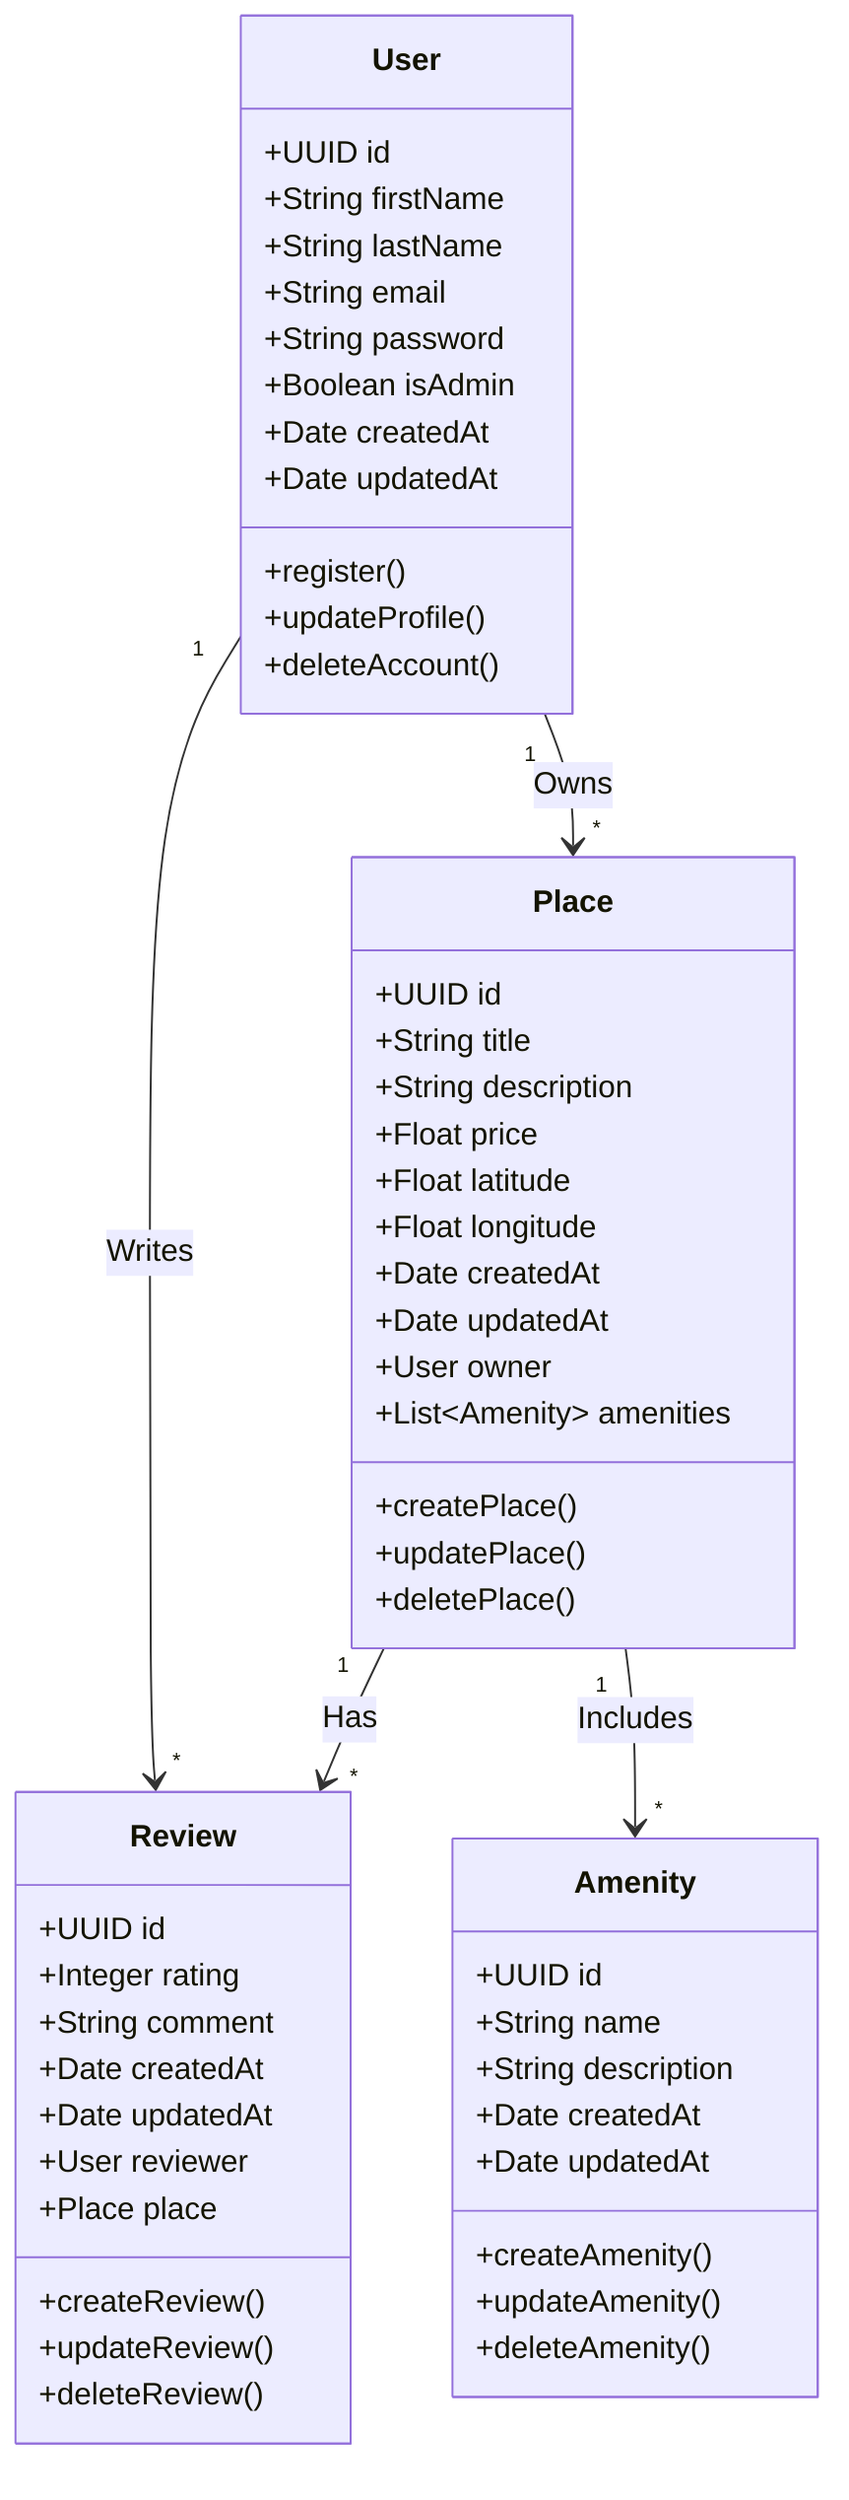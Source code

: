 classDiagram
    class User {
        +UUID id
        +String firstName
        +String lastName
        +String email
        +String password
        +Boolean isAdmin
        +Date createdAt
        +Date updatedAt
        +register()
        +updateProfile()
        +deleteAccount()
    }

    class Place {
        +UUID id
        +String title
        +String description
        +Float price
        +Float latitude
        +Float longitude
        +Date createdAt
        +Date updatedAt
        +User owner
        +List~Amenity~ amenities
        +createPlace()
        +updatePlace()
        +deletePlace()
    }

    class Review {
        +UUID id
        +Integer rating
        +String comment
        +Date createdAt
        +Date updatedAt
        +User reviewer
        +Place place
        +createReview()
        +updateReview()
        +deleteReview()
    }

    class Amenity {
        +UUID id
        +String name
        +String description
        +Date createdAt
        +Date updatedAt
        +createAmenity()
        +updateAmenity()
        +deleteAmenity()
    }

    User "1" --> "*" Place : Owns
    User "1" --> "*" Review : Writes
    Place "1" --> "*" Review : Has
    Place "1" --> "*" Amenity : Includes